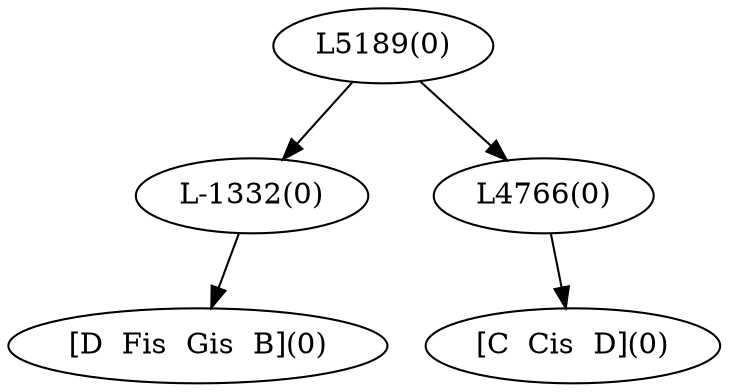 digraph sample{
"L-1332(0)"->"[D  Fis  Gis  B](0)"
"L4766(0)"->"[C  Cis  D](0)"
"L5189(0)"->"L-1332(0)"
"L5189(0)"->"L4766(0)"
{rank = min; "L5189(0)"}
{rank = same; "L-1332(0)"; "L4766(0)";}
{rank = max; "[C  Cis  D](0)"; "[D  Fis  Gis  B](0)";}
}
